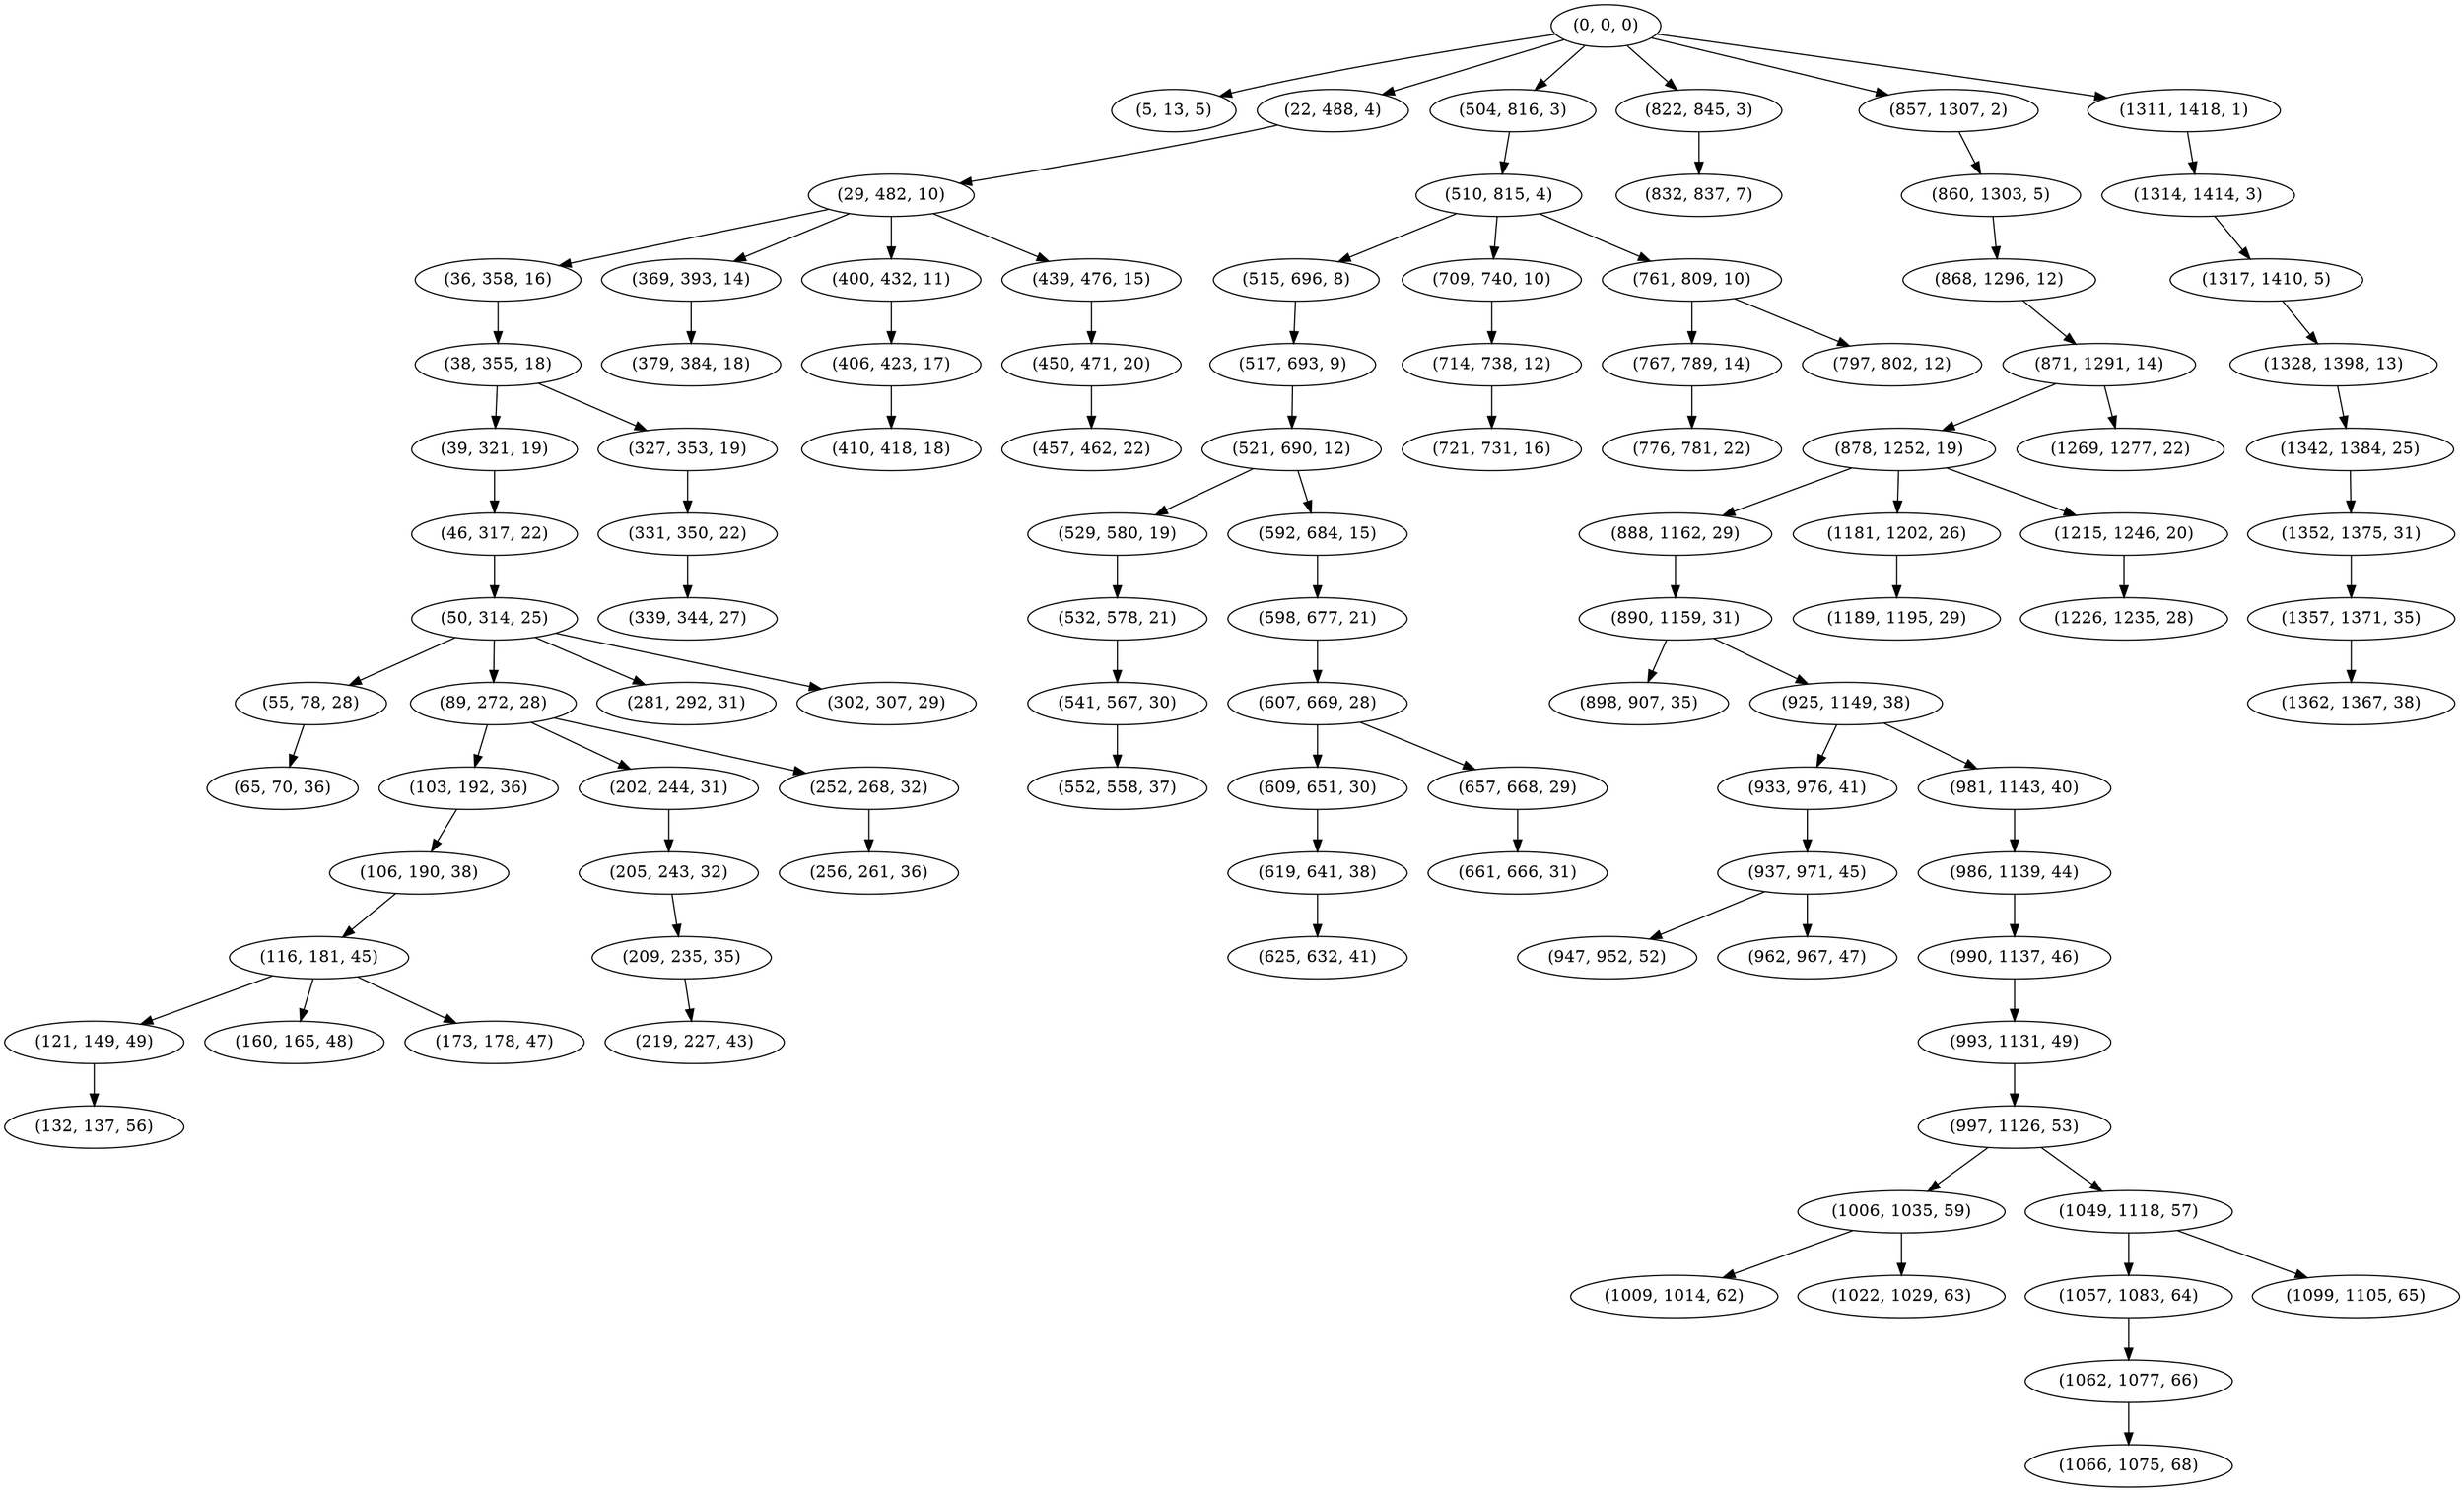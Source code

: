 digraph tree {
    "(0, 0, 0)";
    "(5, 13, 5)";
    "(22, 488, 4)";
    "(29, 482, 10)";
    "(36, 358, 16)";
    "(38, 355, 18)";
    "(39, 321, 19)";
    "(46, 317, 22)";
    "(50, 314, 25)";
    "(55, 78, 28)";
    "(65, 70, 36)";
    "(89, 272, 28)";
    "(103, 192, 36)";
    "(106, 190, 38)";
    "(116, 181, 45)";
    "(121, 149, 49)";
    "(132, 137, 56)";
    "(160, 165, 48)";
    "(173, 178, 47)";
    "(202, 244, 31)";
    "(205, 243, 32)";
    "(209, 235, 35)";
    "(219, 227, 43)";
    "(252, 268, 32)";
    "(256, 261, 36)";
    "(281, 292, 31)";
    "(302, 307, 29)";
    "(327, 353, 19)";
    "(331, 350, 22)";
    "(339, 344, 27)";
    "(369, 393, 14)";
    "(379, 384, 18)";
    "(400, 432, 11)";
    "(406, 423, 17)";
    "(410, 418, 18)";
    "(439, 476, 15)";
    "(450, 471, 20)";
    "(457, 462, 22)";
    "(504, 816, 3)";
    "(510, 815, 4)";
    "(515, 696, 8)";
    "(517, 693, 9)";
    "(521, 690, 12)";
    "(529, 580, 19)";
    "(532, 578, 21)";
    "(541, 567, 30)";
    "(552, 558, 37)";
    "(592, 684, 15)";
    "(598, 677, 21)";
    "(607, 669, 28)";
    "(609, 651, 30)";
    "(619, 641, 38)";
    "(625, 632, 41)";
    "(657, 668, 29)";
    "(661, 666, 31)";
    "(709, 740, 10)";
    "(714, 738, 12)";
    "(721, 731, 16)";
    "(761, 809, 10)";
    "(767, 789, 14)";
    "(776, 781, 22)";
    "(797, 802, 12)";
    "(822, 845, 3)";
    "(832, 837, 7)";
    "(857, 1307, 2)";
    "(860, 1303, 5)";
    "(868, 1296, 12)";
    "(871, 1291, 14)";
    "(878, 1252, 19)";
    "(888, 1162, 29)";
    "(890, 1159, 31)";
    "(898, 907, 35)";
    "(925, 1149, 38)";
    "(933, 976, 41)";
    "(937, 971, 45)";
    "(947, 952, 52)";
    "(962, 967, 47)";
    "(981, 1143, 40)";
    "(986, 1139, 44)";
    "(990, 1137, 46)";
    "(993, 1131, 49)";
    "(997, 1126, 53)";
    "(1006, 1035, 59)";
    "(1009, 1014, 62)";
    "(1022, 1029, 63)";
    "(1049, 1118, 57)";
    "(1057, 1083, 64)";
    "(1062, 1077, 66)";
    "(1066, 1075, 68)";
    "(1099, 1105, 65)";
    "(1181, 1202, 26)";
    "(1189, 1195, 29)";
    "(1215, 1246, 20)";
    "(1226, 1235, 28)";
    "(1269, 1277, 22)";
    "(1311, 1418, 1)";
    "(1314, 1414, 3)";
    "(1317, 1410, 5)";
    "(1328, 1398, 13)";
    "(1342, 1384, 25)";
    "(1352, 1375, 31)";
    "(1357, 1371, 35)";
    "(1362, 1367, 38)";
    "(0, 0, 0)" -> "(5, 13, 5)";
    "(0, 0, 0)" -> "(22, 488, 4)";
    "(0, 0, 0)" -> "(504, 816, 3)";
    "(0, 0, 0)" -> "(822, 845, 3)";
    "(0, 0, 0)" -> "(857, 1307, 2)";
    "(0, 0, 0)" -> "(1311, 1418, 1)";
    "(22, 488, 4)" -> "(29, 482, 10)";
    "(29, 482, 10)" -> "(36, 358, 16)";
    "(29, 482, 10)" -> "(369, 393, 14)";
    "(29, 482, 10)" -> "(400, 432, 11)";
    "(29, 482, 10)" -> "(439, 476, 15)";
    "(36, 358, 16)" -> "(38, 355, 18)";
    "(38, 355, 18)" -> "(39, 321, 19)";
    "(38, 355, 18)" -> "(327, 353, 19)";
    "(39, 321, 19)" -> "(46, 317, 22)";
    "(46, 317, 22)" -> "(50, 314, 25)";
    "(50, 314, 25)" -> "(55, 78, 28)";
    "(50, 314, 25)" -> "(89, 272, 28)";
    "(50, 314, 25)" -> "(281, 292, 31)";
    "(50, 314, 25)" -> "(302, 307, 29)";
    "(55, 78, 28)" -> "(65, 70, 36)";
    "(89, 272, 28)" -> "(103, 192, 36)";
    "(89, 272, 28)" -> "(202, 244, 31)";
    "(89, 272, 28)" -> "(252, 268, 32)";
    "(103, 192, 36)" -> "(106, 190, 38)";
    "(106, 190, 38)" -> "(116, 181, 45)";
    "(116, 181, 45)" -> "(121, 149, 49)";
    "(116, 181, 45)" -> "(160, 165, 48)";
    "(116, 181, 45)" -> "(173, 178, 47)";
    "(121, 149, 49)" -> "(132, 137, 56)";
    "(202, 244, 31)" -> "(205, 243, 32)";
    "(205, 243, 32)" -> "(209, 235, 35)";
    "(209, 235, 35)" -> "(219, 227, 43)";
    "(252, 268, 32)" -> "(256, 261, 36)";
    "(327, 353, 19)" -> "(331, 350, 22)";
    "(331, 350, 22)" -> "(339, 344, 27)";
    "(369, 393, 14)" -> "(379, 384, 18)";
    "(400, 432, 11)" -> "(406, 423, 17)";
    "(406, 423, 17)" -> "(410, 418, 18)";
    "(439, 476, 15)" -> "(450, 471, 20)";
    "(450, 471, 20)" -> "(457, 462, 22)";
    "(504, 816, 3)" -> "(510, 815, 4)";
    "(510, 815, 4)" -> "(515, 696, 8)";
    "(510, 815, 4)" -> "(709, 740, 10)";
    "(510, 815, 4)" -> "(761, 809, 10)";
    "(515, 696, 8)" -> "(517, 693, 9)";
    "(517, 693, 9)" -> "(521, 690, 12)";
    "(521, 690, 12)" -> "(529, 580, 19)";
    "(521, 690, 12)" -> "(592, 684, 15)";
    "(529, 580, 19)" -> "(532, 578, 21)";
    "(532, 578, 21)" -> "(541, 567, 30)";
    "(541, 567, 30)" -> "(552, 558, 37)";
    "(592, 684, 15)" -> "(598, 677, 21)";
    "(598, 677, 21)" -> "(607, 669, 28)";
    "(607, 669, 28)" -> "(609, 651, 30)";
    "(607, 669, 28)" -> "(657, 668, 29)";
    "(609, 651, 30)" -> "(619, 641, 38)";
    "(619, 641, 38)" -> "(625, 632, 41)";
    "(657, 668, 29)" -> "(661, 666, 31)";
    "(709, 740, 10)" -> "(714, 738, 12)";
    "(714, 738, 12)" -> "(721, 731, 16)";
    "(761, 809, 10)" -> "(767, 789, 14)";
    "(761, 809, 10)" -> "(797, 802, 12)";
    "(767, 789, 14)" -> "(776, 781, 22)";
    "(822, 845, 3)" -> "(832, 837, 7)";
    "(857, 1307, 2)" -> "(860, 1303, 5)";
    "(860, 1303, 5)" -> "(868, 1296, 12)";
    "(868, 1296, 12)" -> "(871, 1291, 14)";
    "(871, 1291, 14)" -> "(878, 1252, 19)";
    "(871, 1291, 14)" -> "(1269, 1277, 22)";
    "(878, 1252, 19)" -> "(888, 1162, 29)";
    "(878, 1252, 19)" -> "(1181, 1202, 26)";
    "(878, 1252, 19)" -> "(1215, 1246, 20)";
    "(888, 1162, 29)" -> "(890, 1159, 31)";
    "(890, 1159, 31)" -> "(898, 907, 35)";
    "(890, 1159, 31)" -> "(925, 1149, 38)";
    "(925, 1149, 38)" -> "(933, 976, 41)";
    "(925, 1149, 38)" -> "(981, 1143, 40)";
    "(933, 976, 41)" -> "(937, 971, 45)";
    "(937, 971, 45)" -> "(947, 952, 52)";
    "(937, 971, 45)" -> "(962, 967, 47)";
    "(981, 1143, 40)" -> "(986, 1139, 44)";
    "(986, 1139, 44)" -> "(990, 1137, 46)";
    "(990, 1137, 46)" -> "(993, 1131, 49)";
    "(993, 1131, 49)" -> "(997, 1126, 53)";
    "(997, 1126, 53)" -> "(1006, 1035, 59)";
    "(997, 1126, 53)" -> "(1049, 1118, 57)";
    "(1006, 1035, 59)" -> "(1009, 1014, 62)";
    "(1006, 1035, 59)" -> "(1022, 1029, 63)";
    "(1049, 1118, 57)" -> "(1057, 1083, 64)";
    "(1049, 1118, 57)" -> "(1099, 1105, 65)";
    "(1057, 1083, 64)" -> "(1062, 1077, 66)";
    "(1062, 1077, 66)" -> "(1066, 1075, 68)";
    "(1181, 1202, 26)" -> "(1189, 1195, 29)";
    "(1215, 1246, 20)" -> "(1226, 1235, 28)";
    "(1311, 1418, 1)" -> "(1314, 1414, 3)";
    "(1314, 1414, 3)" -> "(1317, 1410, 5)";
    "(1317, 1410, 5)" -> "(1328, 1398, 13)";
    "(1328, 1398, 13)" -> "(1342, 1384, 25)";
    "(1342, 1384, 25)" -> "(1352, 1375, 31)";
    "(1352, 1375, 31)" -> "(1357, 1371, 35)";
    "(1357, 1371, 35)" -> "(1362, 1367, 38)";
}
